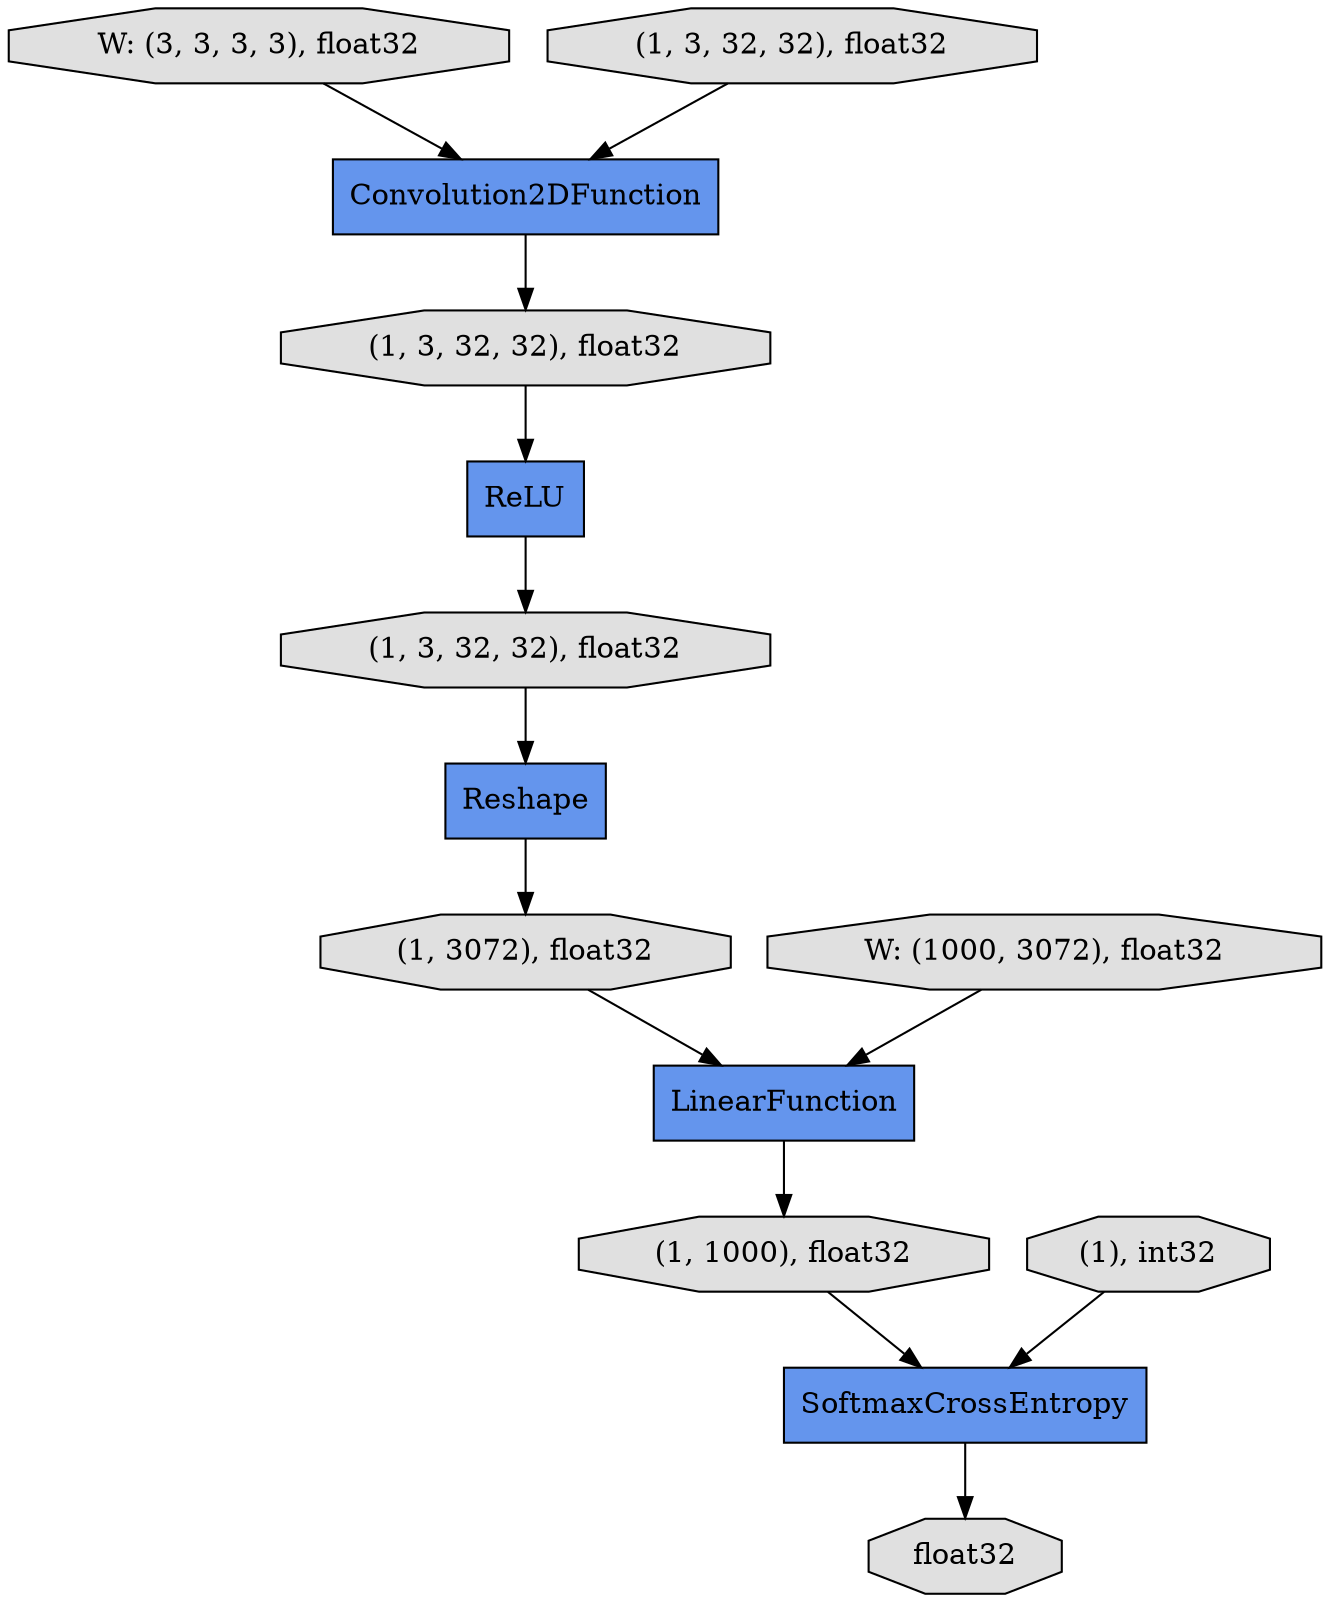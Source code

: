 digraph graphname{rankdir=TB;47039388989456 [label="float32",shape="octagon",fillcolor="#E0E0E0",style="filled"];47039261117968 [label="W: (3, 3, 3, 3), float32",shape="octagon",fillcolor="#E0E0E0",style="filled"];47039388989072 [label="(1, 1000), float32",shape="octagon",fillcolor="#E0E0E0",style="filled"];47039388988560 [label="(1, 3072), float32",shape="octagon",fillcolor="#E0E0E0",style="filled"];47039388987856 [label="(1, 3, 32, 32), float32",shape="octagon",fillcolor="#E0E0E0",style="filled"];47039257278096 [label="Convolution2DFunction",shape="record",fillcolor="#6495ED",style="filled"];47039388988048 [label="(1, 3, 32, 32), float32",shape="octagon",fillcolor="#E0E0E0",style="filled"];47039388987664 [label="(1, 3, 32, 32), float32",shape="octagon",fillcolor="#E0E0E0",style="filled"];47039388936592 [label="ReLU",shape="record",fillcolor="#6495ED",style="filled"];47039388988240 [label="LinearFunction",shape="record",fillcolor="#6495ED",style="filled"];47039388989776 [label="(1), int32",shape="octagon",fillcolor="#E0E0E0",style="filled"];47039388988752 [label="Reshape",shape="record",fillcolor="#6495ED",style="filled"];47039262865296 [label="W: (1000, 3072), float32",shape="octagon",fillcolor="#E0E0E0",style="filled"];47039388937168 [label="SoftmaxCrossEntropy",shape="record",fillcolor="#6495ED",style="filled"];47039388936592 -> 47039388987856;47039388988560 -> 47039388988240;47039388989776 -> 47039388937168;47039388987856 -> 47039388988752;47039388988048 -> 47039257278096;47039388989072 -> 47039388937168;47039388937168 -> 47039388989456;47039388988240 -> 47039388989072;47039388988752 -> 47039388988560;47039388987664 -> 47039388936592;47039257278096 -> 47039388987664;47039261117968 -> 47039257278096;47039262865296 -> 47039388988240;}